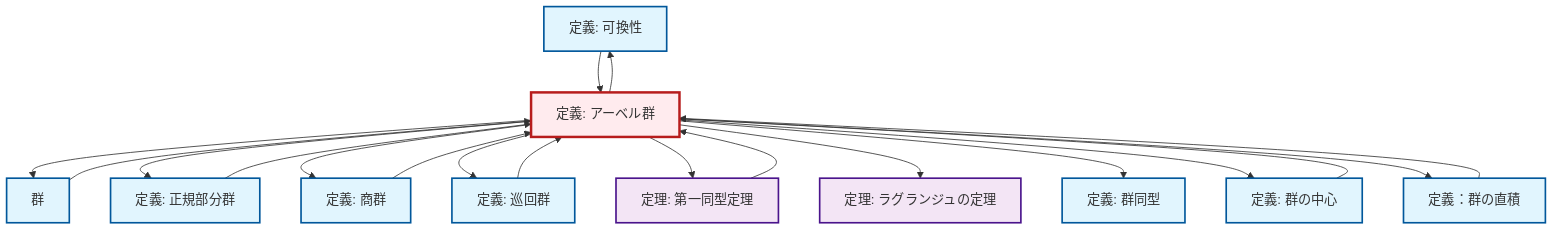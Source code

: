 graph TD
    classDef definition fill:#e1f5fe,stroke:#01579b,stroke-width:2px
    classDef theorem fill:#f3e5f5,stroke:#4a148c,stroke-width:2px
    classDef axiom fill:#fff3e0,stroke:#e65100,stroke-width:2px
    classDef example fill:#e8f5e9,stroke:#1b5e20,stroke-width:2px
    classDef current fill:#ffebee,stroke:#b71c1c,stroke-width:3px
    def-commutativity["定義: 可換性"]:::definition
    def-isomorphism["定義: 群同型"]:::definition
    def-cyclic-group["定義: 巡回群"]:::definition
    thm-lagrange["定理: ラグランジュの定理"]:::theorem
    def-direct-product["定義：群の直積"]:::definition
    thm-first-isomorphism["定理: 第一同型定理"]:::theorem
    def-group["群"]:::definition
    def-abelian-group["定義: アーベル群"]:::definition
    def-normal-subgroup["定義: 正規部分群"]:::definition
    def-center-of-group["定義: 群の中心"]:::definition
    def-quotient-group["定義: 商群"]:::definition
    def-direct-product --> def-abelian-group
    def-abelian-group --> def-group
    def-abelian-group --> def-normal-subgroup
    def-abelian-group --> def-quotient-group
    def-abelian-group --> def-cyclic-group
    def-abelian-group --> thm-first-isomorphism
    def-abelian-group --> thm-lagrange
    def-cyclic-group --> def-abelian-group
    def-abelian-group --> def-commutativity
    def-commutativity --> def-abelian-group
    def-quotient-group --> def-abelian-group
    def-abelian-group --> def-isomorphism
    def-abelian-group --> def-center-of-group
    def-group --> def-abelian-group
    def-abelian-group --> def-direct-product
    thm-first-isomorphism --> def-abelian-group
    def-normal-subgroup --> def-abelian-group
    def-center-of-group --> def-abelian-group
    class def-abelian-group current